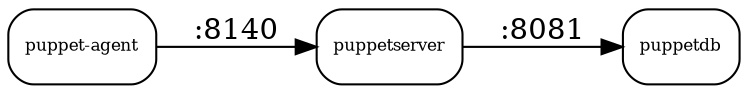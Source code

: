 digraph {
    fontsize=8;
    rankdir=LR;

    compound=true;

    graph [dpi=180];

    node [shape="Mrecord", fontsize=8];
    agent [label="puppet-agent"];
    master [label="puppetserver"];
    puppetdb;

    agent->master [label=":8140"];
    master->puppetdb [label=":8081"];
}
